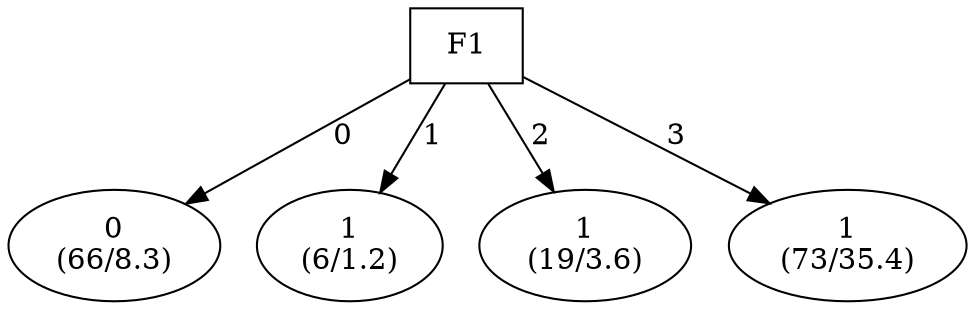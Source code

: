 digraph YaDT {
n0 [ shape=box, label="F1\n"]
n0 -> n1 [label="0"]
n1 [ shape=ellipse, label="0\n(66/8.3)"]
n0 -> n2 [label="1"]
n2 [ shape=ellipse, label="1\n(6/1.2)"]
n0 -> n3 [label="2"]
n3 [ shape=ellipse, label="1\n(19/3.6)"]
n0 -> n4 [label="3"]
n4 [ shape=ellipse, label="1\n(73/35.4)"]
}
